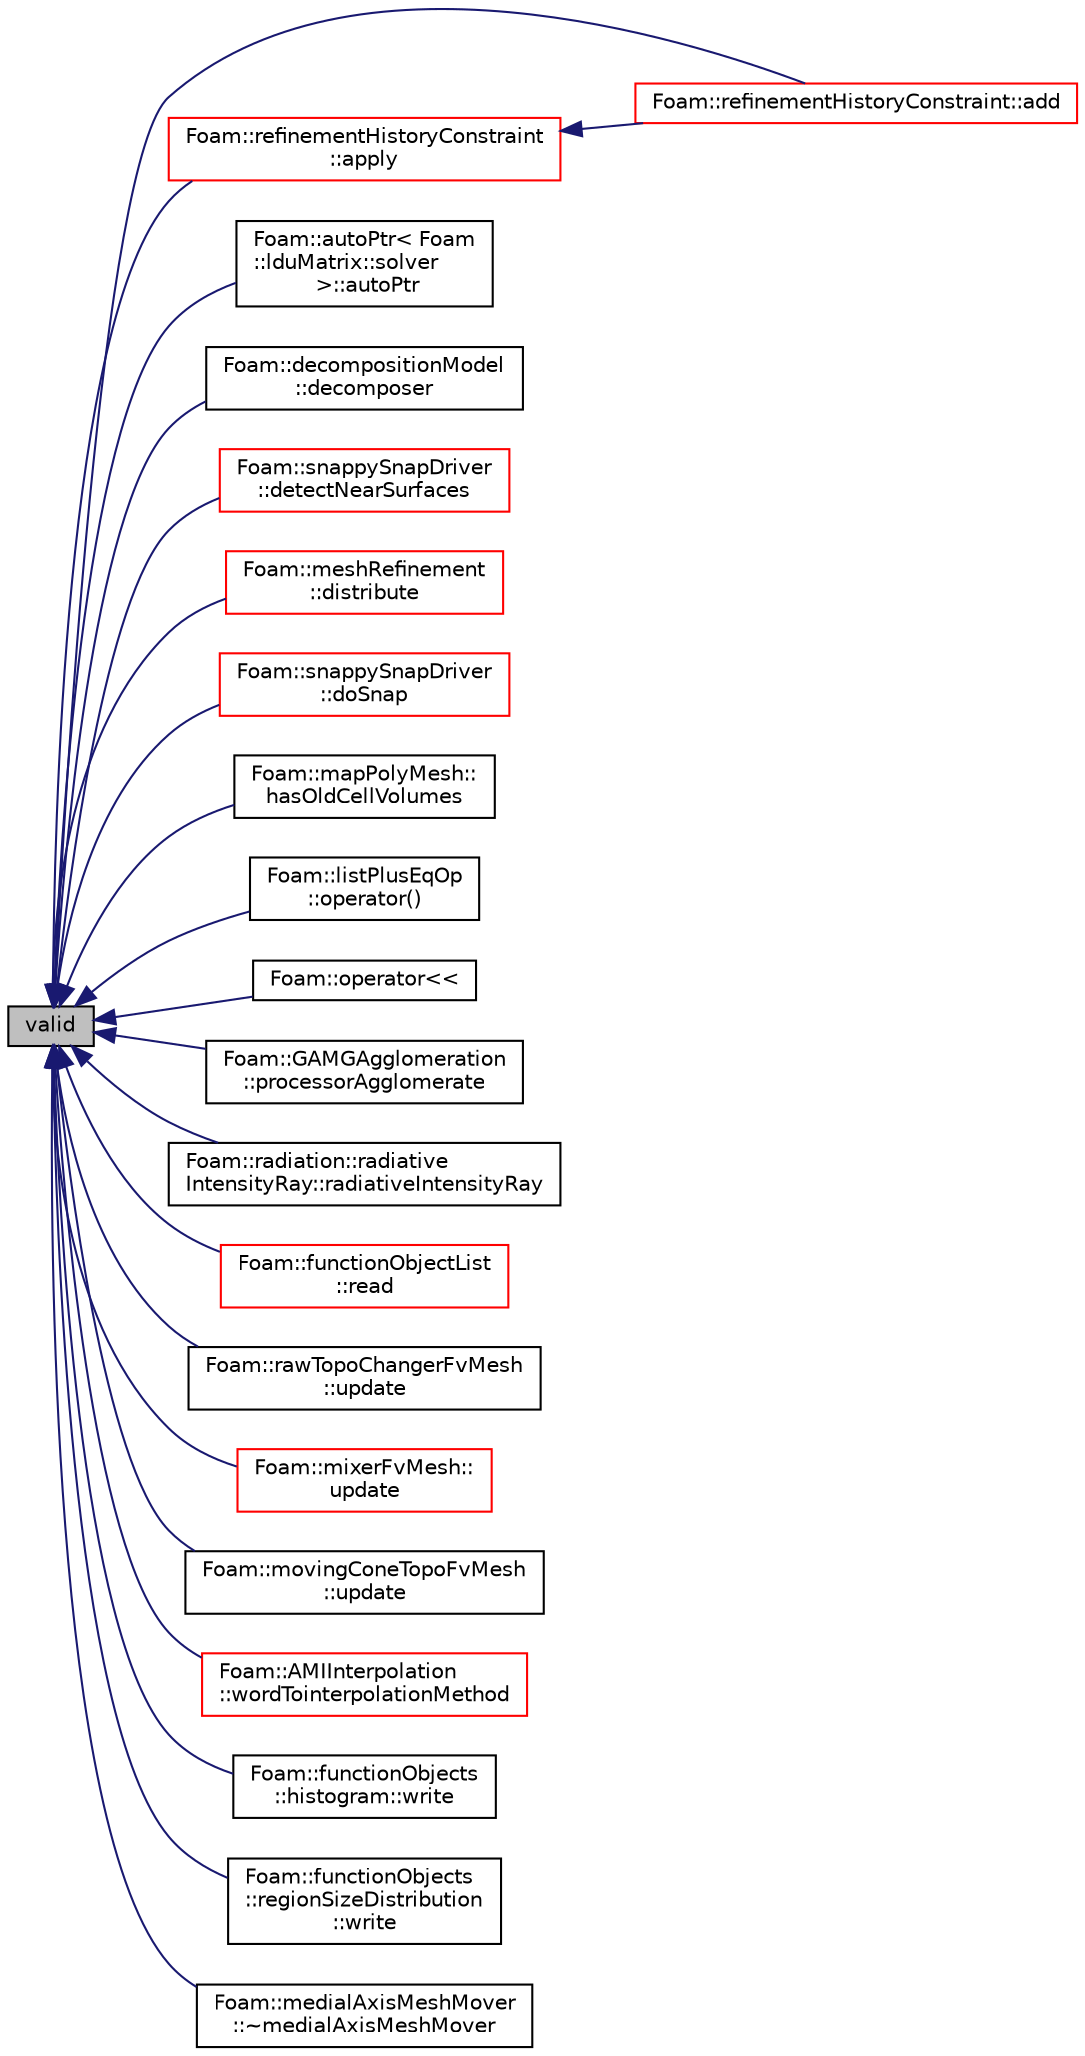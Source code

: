 digraph "valid"
{
  bgcolor="transparent";
  edge [fontname="Helvetica",fontsize="10",labelfontname="Helvetica",labelfontsize="10"];
  node [fontname="Helvetica",fontsize="10",shape=record];
  rankdir="LR";
  Node15 [label="valid",height=0.2,width=0.4,color="black", fillcolor="grey75", style="filled", fontcolor="black"];
  Node15 -> Node16 [dir="back",color="midnightblue",fontsize="10",style="solid",fontname="Helvetica"];
  Node16 [label="Foam::refinementHistoryConstraint::add",height=0.2,width=0.4,color="red",URL="$a29941.html#a7eb9dd70c4d20347b6ad9132139e6cd2",tooltip="Add my constraints to list of constraints. "];
  Node15 -> Node19 [dir="back",color="midnightblue",fontsize="10",style="solid",fontname="Helvetica"];
  Node19 [label="Foam::refinementHistoryConstraint\l::apply",height=0.2,width=0.4,color="red",URL="$a29941.html#a37f5f686855452b8a05bb30a3eef55fc",tooltip="Apply any additional post-decomposition constraints. "];
  Node19 -> Node16 [dir="back",color="midnightblue",fontsize="10",style="solid",fontname="Helvetica"];
  Node15 -> Node20 [dir="back",color="midnightblue",fontsize="10",style="solid",fontname="Helvetica"];
  Node20 [label="Foam::autoPtr\< Foam\l::lduMatrix::solver\l \>::autoPtr",height=0.2,width=0.4,color="black",URL="$a27073.html#ac484ac00fbdfc5df884b78a7a0c049c8",tooltip="Construct either by transferring pointer or cloning. "];
  Node15 -> Node21 [dir="back",color="midnightblue",fontsize="10",style="solid",fontname="Helvetica"];
  Node21 [label="Foam::decompositionModel\l::decomposer",height=0.2,width=0.4,color="black",URL="$a29905.html#ad8b35ec7ae9202377ce19ab67d7ee618"];
  Node15 -> Node22 [dir="back",color="midnightblue",fontsize="10",style="solid",fontname="Helvetica"];
  Node22 [label="Foam::snappySnapDriver\l::detectNearSurfaces",height=0.2,width=0.4,color="red",URL="$a25921.html#a03198aa35e22c16271a36768040a8c11",tooltip="Per patch point override displacement if in gap situation. "];
  Node15 -> Node29 [dir="back",color="midnightblue",fontsize="10",style="solid",fontname="Helvetica"];
  Node29 [label="Foam::meshRefinement\l::distribute",height=0.2,width=0.4,color="red",URL="$a25857.html#a6be2dc3eb1d541aeb83ee0a2adcc0556",tooltip="Update local numbering for mesh redistribution. "];
  Node15 -> Node31 [dir="back",color="midnightblue",fontsize="10",style="solid",fontname="Helvetica"];
  Node31 [label="Foam::snappySnapDriver\l::doSnap",height=0.2,width=0.4,color="red",URL="$a25921.html#adf0870a8be4483ecdb73b26b20d027ee"];
  Node15 -> Node36 [dir="back",color="midnightblue",fontsize="10",style="solid",fontname="Helvetica"];
  Node36 [label="Foam::mapPolyMesh::\lhasOldCellVolumes",height=0.2,width=0.4,color="black",URL="$a28541.html#adafa489416882732822b88f338e8f25f"];
  Node15 -> Node37 [dir="back",color="midnightblue",fontsize="10",style="solid",fontname="Helvetica"];
  Node37 [label="Foam::listPlusEqOp\l::operator()",height=0.2,width=0.4,color="black",URL="$a25925.html#a2bca5855a51bffee2f0fe2aacc4aba10"];
  Node15 -> Node38 [dir="back",color="midnightblue",fontsize="10",style="solid",fontname="Helvetica"];
  Node38 [label="Foam::operator\<\<",height=0.2,width=0.4,color="black",URL="$a21851.html#a292d36dc10fea7452a46f406a5313828"];
  Node15 -> Node39 [dir="back",color="midnightblue",fontsize="10",style="solid",fontname="Helvetica"];
  Node39 [label="Foam::GAMGAgglomeration\l::processorAgglomerate",height=0.2,width=0.4,color="black",URL="$a28013.html#a0f449fd7000147afdf5b21346399e5e3",tooltip="Whether to agglomerate across processors. "];
  Node15 -> Node40 [dir="back",color="midnightblue",fontsize="10",style="solid",fontname="Helvetica"];
  Node40 [label="Foam::radiation::radiative\lIntensityRay::radiativeIntensityRay",height=0.2,width=0.4,color="black",URL="$a31361.html#a8ff1f62493fd44fbfb25c919f14bdc70",tooltip="Construct form components. "];
  Node15 -> Node41 [dir="back",color="midnightblue",fontsize="10",style="solid",fontname="Helvetica"];
  Node41 [label="Foam::functionObjectList\l::read",height=0.2,width=0.4,color="red",URL="$a27221.html#af816873151ddb0126e98bb2f914d8ed5",tooltip="Read and set the function objects if their data have changed. "];
  Node15 -> Node1870 [dir="back",color="midnightblue",fontsize="10",style="solid",fontname="Helvetica"];
  Node1870 [label="Foam::rawTopoChangerFvMesh\l::update",height=0.2,width=0.4,color="black",URL="$a31825.html#aa2aac016e2bf7b5bd2b271786c2791aa",tooltip="Update the mesh for both mesh motion and topology change. "];
  Node15 -> Node1910 [dir="back",color="midnightblue",fontsize="10",style="solid",fontname="Helvetica"];
  Node1910 [label="Foam::mixerFvMesh::\lupdate",height=0.2,width=0.4,color="red",URL="$a31817.html#aa2aac016e2bf7b5bd2b271786c2791aa",tooltip="Update the mesh for both mesh motion and topology change. "];
  Node15 -> Node1869 [dir="back",color="midnightblue",fontsize="10",style="solid",fontname="Helvetica"];
  Node1869 [label="Foam::movingConeTopoFvMesh\l::update",height=0.2,width=0.4,color="black",URL="$a31821.html#aa2aac016e2bf7b5bd2b271786c2791aa",tooltip="Update the mesh for both mesh motion and topology change. "];
  Node15 -> Node1912 [dir="back",color="midnightblue",fontsize="10",style="solid",fontname="Helvetica"];
  Node1912 [label="Foam::AMIInterpolation\l::wordTointerpolationMethod",height=0.2,width=0.4,color="red",URL="$a25997.html#a60e3ed16ffdfe716b129e1e10820c506",tooltip="Convert word to interpolationMethod. "];
  Node15 -> Node1915 [dir="back",color="midnightblue",fontsize="10",style="solid",fontname="Helvetica"];
  Node1915 [label="Foam::functionObjects\l::histogram::write",height=0.2,width=0.4,color="black",URL="$a24201.html#ae8f6374e29a250261b3979bbd6e5cb40",tooltip="Calculate the histogram and write. "];
  Node15 -> Node1620 [dir="back",color="midnightblue",fontsize="10",style="solid",fontname="Helvetica"];
  Node1620 [label="Foam::functionObjects\l::regionSizeDistribution\l::write",height=0.2,width=0.4,color="black",URL="$a24265.html#ae8f6374e29a250261b3979bbd6e5cb40",tooltip="Calculate the regionSizeDistribution and write. "];
  Node15 -> Node646 [dir="back",color="midnightblue",fontsize="10",style="solid",fontname="Helvetica"];
  Node646 [label="Foam::medialAxisMeshMover\l::~medialAxisMeshMover",height=0.2,width=0.4,color="black",URL="$a25849.html#a03eb6ed57214533ca9c7282a850b1ea3"];
}
